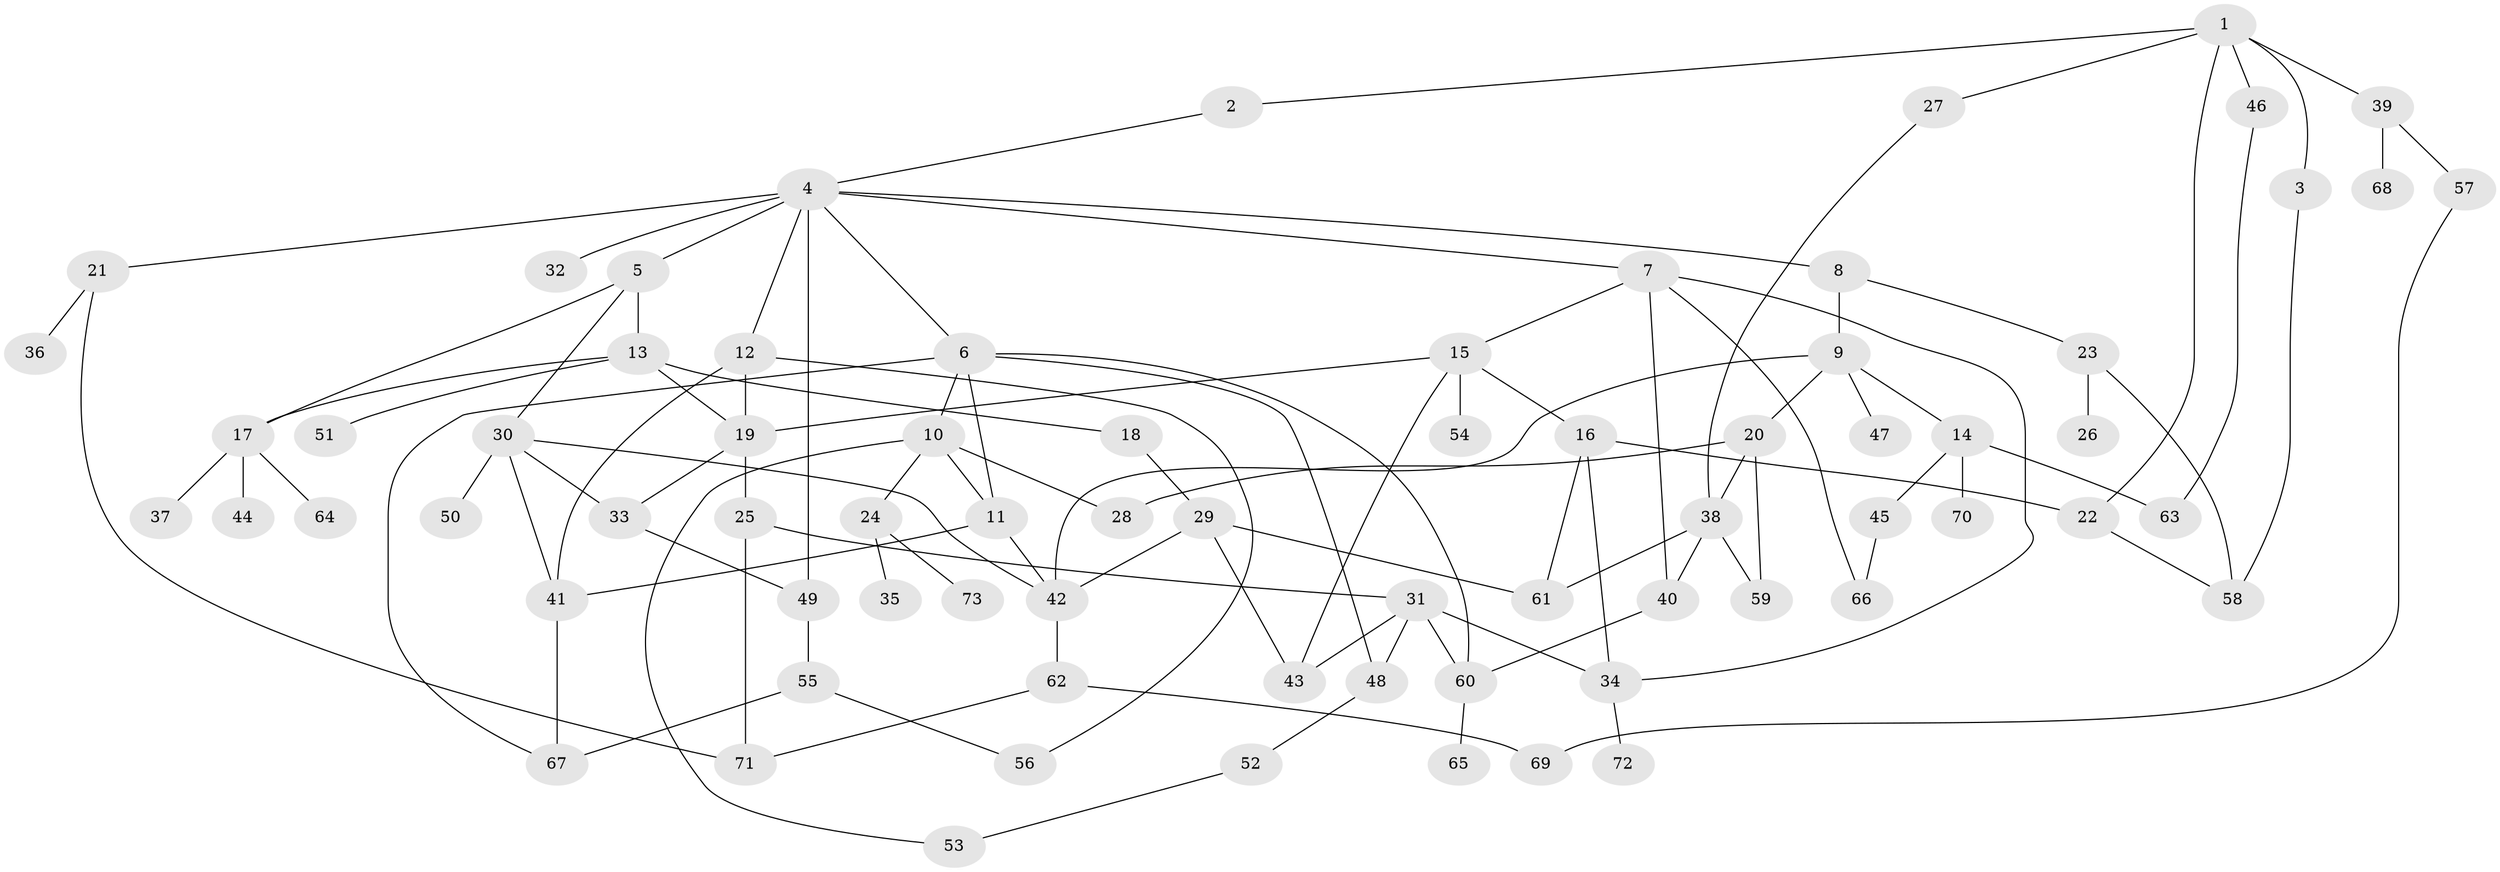 // Generated by graph-tools (version 1.1) at 2025/13/03/09/25 04:13:27]
// undirected, 73 vertices, 108 edges
graph export_dot {
graph [start="1"]
  node [color=gray90,style=filled];
  1;
  2;
  3;
  4;
  5;
  6;
  7;
  8;
  9;
  10;
  11;
  12;
  13;
  14;
  15;
  16;
  17;
  18;
  19;
  20;
  21;
  22;
  23;
  24;
  25;
  26;
  27;
  28;
  29;
  30;
  31;
  32;
  33;
  34;
  35;
  36;
  37;
  38;
  39;
  40;
  41;
  42;
  43;
  44;
  45;
  46;
  47;
  48;
  49;
  50;
  51;
  52;
  53;
  54;
  55;
  56;
  57;
  58;
  59;
  60;
  61;
  62;
  63;
  64;
  65;
  66;
  67;
  68;
  69;
  70;
  71;
  72;
  73;
  1 -- 2;
  1 -- 3;
  1 -- 22;
  1 -- 27;
  1 -- 39;
  1 -- 46;
  2 -- 4;
  3 -- 58;
  4 -- 5;
  4 -- 6;
  4 -- 7;
  4 -- 8;
  4 -- 12;
  4 -- 21;
  4 -- 32;
  4 -- 49;
  5 -- 13;
  5 -- 17;
  5 -- 30;
  6 -- 10;
  6 -- 48;
  6 -- 67;
  6 -- 60;
  6 -- 11;
  7 -- 15;
  7 -- 66;
  7 -- 40;
  7 -- 34;
  8 -- 9;
  8 -- 23;
  9 -- 14;
  9 -- 20;
  9 -- 42;
  9 -- 47;
  10 -- 11;
  10 -- 24;
  10 -- 53;
  10 -- 28;
  11 -- 41;
  11 -- 42;
  12 -- 56;
  12 -- 41;
  12 -- 19;
  13 -- 18;
  13 -- 19;
  13 -- 51;
  13 -- 17;
  14 -- 45;
  14 -- 63;
  14 -- 70;
  15 -- 16;
  15 -- 54;
  15 -- 19;
  15 -- 43;
  16 -- 22;
  16 -- 61;
  16 -- 34;
  17 -- 37;
  17 -- 44;
  17 -- 64;
  18 -- 29;
  19 -- 25;
  19 -- 33;
  20 -- 28;
  20 -- 59;
  20 -- 38;
  21 -- 36;
  21 -- 71;
  22 -- 58;
  23 -- 26;
  23 -- 58;
  24 -- 35;
  24 -- 73;
  25 -- 31;
  25 -- 71;
  27 -- 38;
  29 -- 61;
  29 -- 43;
  29 -- 42;
  30 -- 50;
  30 -- 42;
  30 -- 33;
  30 -- 41;
  31 -- 34;
  31 -- 43;
  31 -- 60;
  31 -- 48;
  33 -- 49;
  34 -- 72;
  38 -- 40;
  38 -- 59;
  38 -- 61;
  39 -- 57;
  39 -- 68;
  40 -- 60;
  41 -- 67;
  42 -- 62;
  45 -- 66;
  46 -- 63;
  48 -- 52;
  49 -- 55;
  52 -- 53;
  55 -- 67;
  55 -- 56;
  57 -- 69;
  60 -- 65;
  62 -- 71;
  62 -- 69;
}
